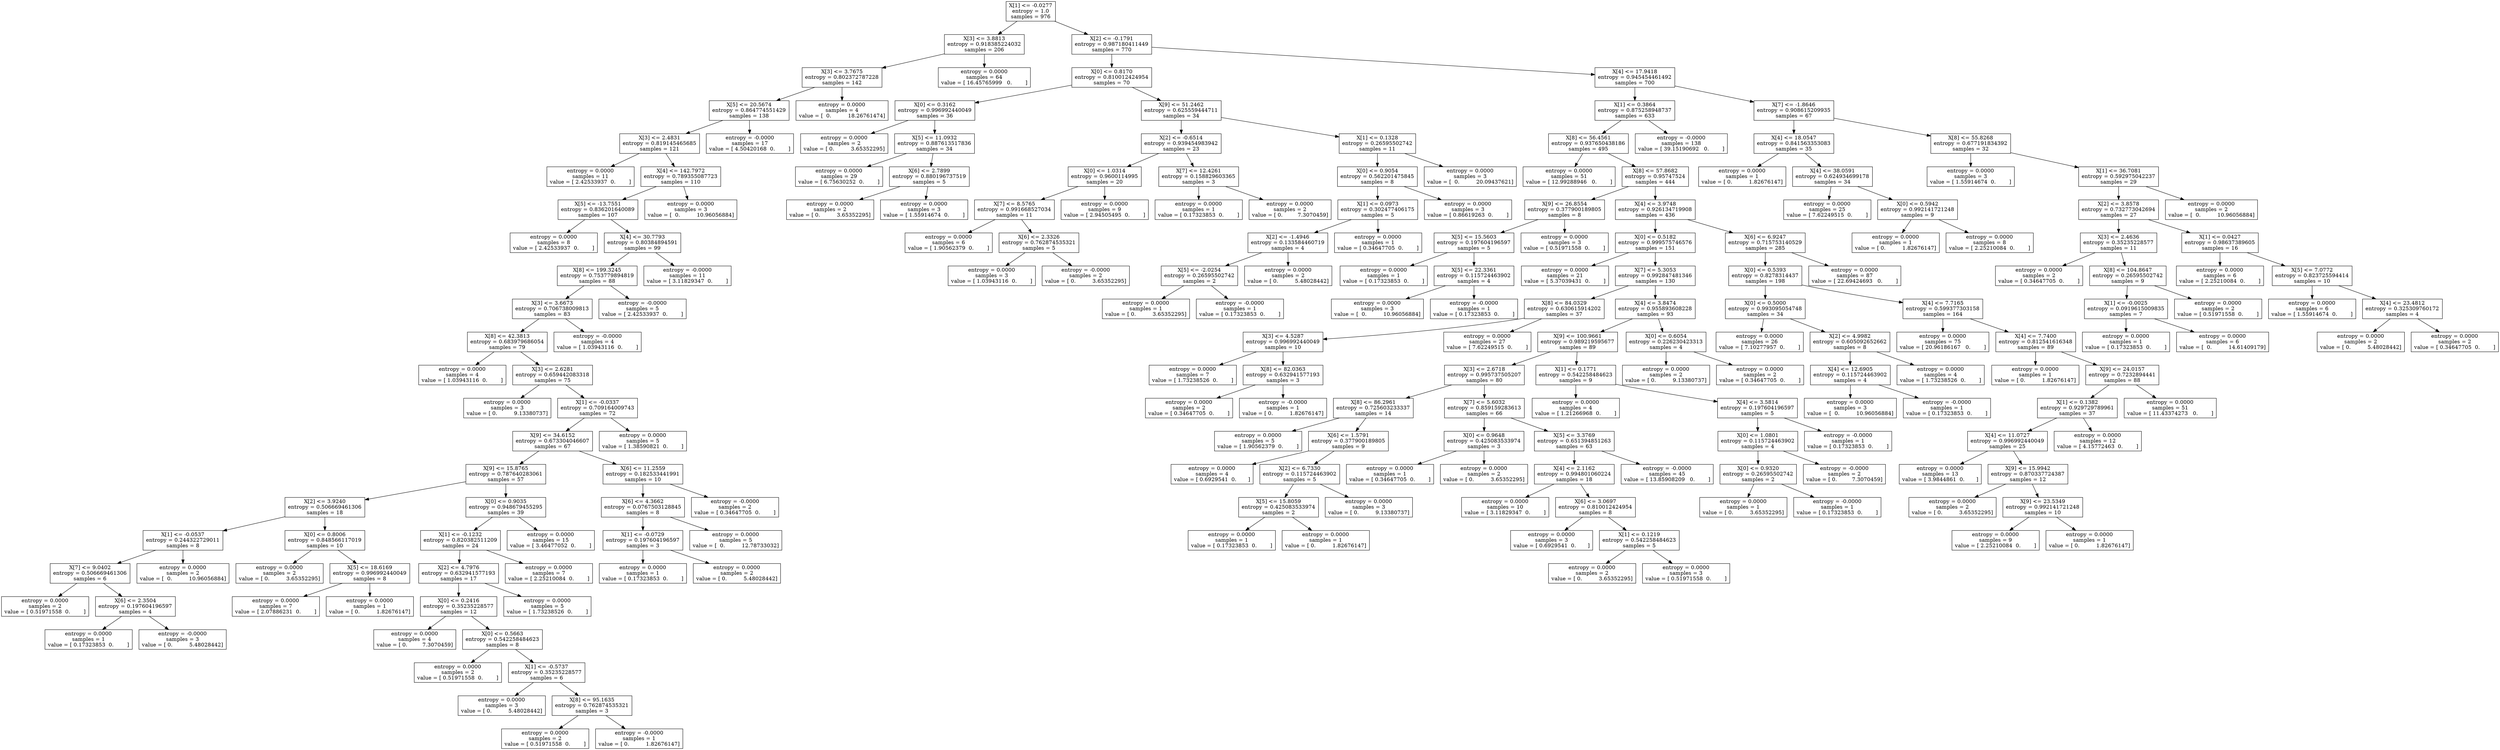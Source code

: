 digraph Tree {
0 [label="X[1] <= -0.0277\nentropy = 1.0\nsamples = 976", shape="box"] ;
1 [label="X[3] <= 3.8813\nentropy = 0.918385224032\nsamples = 206", shape="box"] ;
0 -> 1 ;
2 [label="X[3] <= 3.7675\nentropy = 0.802372787228\nsamples = 142", shape="box"] ;
1 -> 2 ;
3 [label="X[5] <= 20.5674\nentropy = 0.864774551429\nsamples = 138", shape="box"] ;
2 -> 3 ;
4 [label="X[3] <= 2.4831\nentropy = 0.819145465685\nsamples = 121", shape="box"] ;
3 -> 4 ;
5 [label="entropy = 0.0000\nsamples = 11\nvalue = [ 2.42533937  0.        ]", shape="box"] ;
4 -> 5 ;
6 [label="X[4] <= 142.7972\nentropy = 0.789355087723\nsamples = 110", shape="box"] ;
4 -> 6 ;
7 [label="X[5] <= -13.7551\nentropy = 0.836201640089\nsamples = 107", shape="box"] ;
6 -> 7 ;
8 [label="entropy = 0.0000\nsamples = 8\nvalue = [ 2.42533937  0.        ]", shape="box"] ;
7 -> 8 ;
9 [label="X[4] <= 30.7793\nentropy = 0.80384894591\nsamples = 99", shape="box"] ;
7 -> 9 ;
10 [label="X[8] <= 199.3245\nentropy = 0.753779894819\nsamples = 88", shape="box"] ;
9 -> 10 ;
11 [label="X[3] <= 3.6673\nentropy = 0.706738009813\nsamples = 83", shape="box"] ;
10 -> 11 ;
12 [label="X[8] <= 42.3813\nentropy = 0.683979686054\nsamples = 79", shape="box"] ;
11 -> 12 ;
13 [label="entropy = 0.0000\nsamples = 4\nvalue = [ 1.03943116  0.        ]", shape="box"] ;
12 -> 13 ;
14 [label="X[3] <= 2.6281\nentropy = 0.659442083318\nsamples = 75", shape="box"] ;
12 -> 14 ;
15 [label="entropy = 0.0000\nsamples = 3\nvalue = [ 0.          9.13380737]", shape="box"] ;
14 -> 15 ;
16 [label="X[1] <= -0.0337\nentropy = 0.709164009743\nsamples = 72", shape="box"] ;
14 -> 16 ;
17 [label="X[9] <= 34.6152\nentropy = 0.673304046607\nsamples = 67", shape="box"] ;
16 -> 17 ;
18 [label="X[9] <= 15.8765\nentropy = 0.787640283061\nsamples = 57", shape="box"] ;
17 -> 18 ;
19 [label="X[2] <= 3.9240\nentropy = 0.506669461306\nsamples = 18", shape="box"] ;
18 -> 19 ;
20 [label="X[1] <= -0.0537\nentropy = 0.244322729011\nsamples = 8", shape="box"] ;
19 -> 20 ;
21 [label="X[7] <= 9.0402\nentropy = 0.506669461306\nsamples = 6", shape="box"] ;
20 -> 21 ;
22 [label="entropy = 0.0000\nsamples = 2\nvalue = [ 0.51971558  0.        ]", shape="box"] ;
21 -> 22 ;
23 [label="X[6] <= 2.3504\nentropy = 0.197604196597\nsamples = 4", shape="box"] ;
21 -> 23 ;
24 [label="entropy = 0.0000\nsamples = 1\nvalue = [ 0.17323853  0.        ]", shape="box"] ;
23 -> 24 ;
25 [label="entropy = -0.0000\nsamples = 3\nvalue = [ 0.          5.48028442]", shape="box"] ;
23 -> 25 ;
26 [label="entropy = 0.0000\nsamples = 2\nvalue = [  0.          10.96056884]", shape="box"] ;
20 -> 26 ;
27 [label="X[0] <= 0.8006\nentropy = 0.848566117019\nsamples = 10", shape="box"] ;
19 -> 27 ;
28 [label="entropy = 0.0000\nsamples = 2\nvalue = [ 0.          3.65352295]", shape="box"] ;
27 -> 28 ;
29 [label="X[5] <= 18.6169\nentropy = 0.996992440049\nsamples = 8", shape="box"] ;
27 -> 29 ;
30 [label="entropy = 0.0000\nsamples = 7\nvalue = [ 2.07886231  0.        ]", shape="box"] ;
29 -> 30 ;
31 [label="entropy = 0.0000\nsamples = 1\nvalue = [ 0.          1.82676147]", shape="box"] ;
29 -> 31 ;
32 [label="X[0] <= 0.9035\nentropy = 0.948679455295\nsamples = 39", shape="box"] ;
18 -> 32 ;
33 [label="X[1] <= -0.1232\nentropy = 0.820382511209\nsamples = 24", shape="box"] ;
32 -> 33 ;
34 [label="X[2] <= 4.7976\nentropy = 0.632941577193\nsamples = 17", shape="box"] ;
33 -> 34 ;
35 [label="X[0] <= 0.2416\nentropy = 0.35235228577\nsamples = 12", shape="box"] ;
34 -> 35 ;
36 [label="entropy = 0.0000\nsamples = 4\nvalue = [ 0.         7.3070459]", shape="box"] ;
35 -> 36 ;
37 [label="X[0] <= 0.5663\nentropy = 0.542258484623\nsamples = 8", shape="box"] ;
35 -> 37 ;
38 [label="entropy = 0.0000\nsamples = 2\nvalue = [ 0.51971558  0.        ]", shape="box"] ;
37 -> 38 ;
39 [label="X[1] <= -0.5737\nentropy = 0.35235228577\nsamples = 6", shape="box"] ;
37 -> 39 ;
40 [label="entropy = 0.0000\nsamples = 3\nvalue = [ 0.          5.48028442]", shape="box"] ;
39 -> 40 ;
41 [label="X[8] <= 95.1635\nentropy = 0.762874535321\nsamples = 3", shape="box"] ;
39 -> 41 ;
42 [label="entropy = 0.0000\nsamples = 2\nvalue = [ 0.51971558  0.        ]", shape="box"] ;
41 -> 42 ;
43 [label="entropy = -0.0000\nsamples = 1\nvalue = [ 0.          1.82676147]", shape="box"] ;
41 -> 43 ;
44 [label="entropy = 0.0000\nsamples = 5\nvalue = [ 1.73238526  0.        ]", shape="box"] ;
34 -> 44 ;
45 [label="entropy = 0.0000\nsamples = 7\nvalue = [ 2.25210084  0.        ]", shape="box"] ;
33 -> 45 ;
46 [label="entropy = 0.0000\nsamples = 15\nvalue = [ 3.46477052  0.        ]", shape="box"] ;
32 -> 46 ;
47 [label="X[6] <= 11.2559\nentropy = 0.182533441991\nsamples = 10", shape="box"] ;
17 -> 47 ;
48 [label="X[6] <= 4.3662\nentropy = 0.0767503128845\nsamples = 8", shape="box"] ;
47 -> 48 ;
49 [label="X[1] <= -0.0729\nentropy = 0.197604196597\nsamples = 3", shape="box"] ;
48 -> 49 ;
50 [label="entropy = 0.0000\nsamples = 1\nvalue = [ 0.17323853  0.        ]", shape="box"] ;
49 -> 50 ;
51 [label="entropy = 0.0000\nsamples = 2\nvalue = [ 0.          5.48028442]", shape="box"] ;
49 -> 51 ;
52 [label="entropy = 0.0000\nsamples = 5\nvalue = [  0.          12.78733032]", shape="box"] ;
48 -> 52 ;
53 [label="entropy = -0.0000\nsamples = 2\nvalue = [ 0.34647705  0.        ]", shape="box"] ;
47 -> 53 ;
54 [label="entropy = 0.0000\nsamples = 5\nvalue = [ 1.38590821  0.        ]", shape="box"] ;
16 -> 54 ;
55 [label="entropy = -0.0000\nsamples = 4\nvalue = [ 1.03943116  0.        ]", shape="box"] ;
11 -> 55 ;
56 [label="entropy = -0.0000\nsamples = 5\nvalue = [ 2.42533937  0.        ]", shape="box"] ;
10 -> 56 ;
57 [label="entropy = -0.0000\nsamples = 11\nvalue = [ 3.11829347  0.        ]", shape="box"] ;
9 -> 57 ;
58 [label="entropy = 0.0000\nsamples = 3\nvalue = [  0.          10.96056884]", shape="box"] ;
6 -> 58 ;
59 [label="entropy = -0.0000\nsamples = 17\nvalue = [ 4.50420168  0.        ]", shape="box"] ;
3 -> 59 ;
60 [label="entropy = 0.0000\nsamples = 4\nvalue = [  0.          18.26761474]", shape="box"] ;
2 -> 60 ;
61 [label="entropy = 0.0000\nsamples = 64\nvalue = [ 16.45765999   0.        ]", shape="box"] ;
1 -> 61 ;
62 [label="X[2] <= -0.1791\nentropy = 0.987180411449\nsamples = 770", shape="box"] ;
0 -> 62 ;
63 [label="X[0] <= 0.8170\nentropy = 0.810012424954\nsamples = 70", shape="box"] ;
62 -> 63 ;
64 [label="X[0] <= 0.3162\nentropy = 0.996992440049\nsamples = 36", shape="box"] ;
63 -> 64 ;
65 [label="entropy = 0.0000\nsamples = 2\nvalue = [ 0.          3.65352295]", shape="box"] ;
64 -> 65 ;
66 [label="X[5] <= 11.0932\nentropy = 0.887613517836\nsamples = 34", shape="box"] ;
64 -> 66 ;
67 [label="entropy = 0.0000\nsamples = 29\nvalue = [ 6.75630252  0.        ]", shape="box"] ;
66 -> 67 ;
68 [label="X[6] <= 2.7899\nentropy = 0.880196737519\nsamples = 5", shape="box"] ;
66 -> 68 ;
69 [label="entropy = 0.0000\nsamples = 2\nvalue = [ 0.          3.65352295]", shape="box"] ;
68 -> 69 ;
70 [label="entropy = 0.0000\nsamples = 3\nvalue = [ 1.55914674  0.        ]", shape="box"] ;
68 -> 70 ;
71 [label="X[9] <= 51.2462\nentropy = 0.625559444711\nsamples = 34", shape="box"] ;
63 -> 71 ;
72 [label="X[2] <= -0.6514\nentropy = 0.939454983942\nsamples = 23", shape="box"] ;
71 -> 72 ;
73 [label="X[0] <= 1.0314\nentropy = 0.9600114995\nsamples = 20", shape="box"] ;
72 -> 73 ;
74 [label="X[7] <= 8.5765\nentropy = 0.991668527034\nsamples = 11", shape="box"] ;
73 -> 74 ;
75 [label="entropy = 0.0000\nsamples = 6\nvalue = [ 1.90562379  0.        ]", shape="box"] ;
74 -> 75 ;
76 [label="X[6] <= 2.3326\nentropy = 0.762874535321\nsamples = 5", shape="box"] ;
74 -> 76 ;
77 [label="entropy = 0.0000\nsamples = 3\nvalue = [ 1.03943116  0.        ]", shape="box"] ;
76 -> 77 ;
78 [label="entropy = -0.0000\nsamples = 2\nvalue = [ 0.          3.65352295]", shape="box"] ;
76 -> 78 ;
79 [label="entropy = 0.0000\nsamples = 9\nvalue = [ 2.94505495  0.        ]", shape="box"] ;
73 -> 79 ;
80 [label="X[7] <= 12.4261\nentropy = 0.158829603365\nsamples = 3", shape="box"] ;
72 -> 80 ;
81 [label="entropy = 0.0000\nsamples = 1\nvalue = [ 0.17323853  0.        ]", shape="box"] ;
80 -> 81 ;
82 [label="entropy = 0.0000\nsamples = 2\nvalue = [ 0.         7.3070459]", shape="box"] ;
80 -> 82 ;
83 [label="X[1] <= 0.1328\nentropy = 0.26595502742\nsamples = 11", shape="box"] ;
71 -> 83 ;
84 [label="X[0] <= 0.9054\nentropy = 0.562201475845\nsamples = 8", shape="box"] ;
83 -> 84 ;
85 [label="X[1] <= 0.0973\nentropy = 0.302477406175\nsamples = 5", shape="box"] ;
84 -> 85 ;
86 [label="X[2] <= -1.4946\nentropy = 0.133584460719\nsamples = 4", shape="box"] ;
85 -> 86 ;
87 [label="X[5] <= -2.0254\nentropy = 0.26595502742\nsamples = 2", shape="box"] ;
86 -> 87 ;
88 [label="entropy = 0.0000\nsamples = 1\nvalue = [ 0.          3.65352295]", shape="box"] ;
87 -> 88 ;
89 [label="entropy = -0.0000\nsamples = 1\nvalue = [ 0.17323853  0.        ]", shape="box"] ;
87 -> 89 ;
90 [label="entropy = 0.0000\nsamples = 2\nvalue = [ 0.          5.48028442]", shape="box"] ;
86 -> 90 ;
91 [label="entropy = 0.0000\nsamples = 1\nvalue = [ 0.34647705  0.        ]", shape="box"] ;
85 -> 91 ;
92 [label="entropy = 0.0000\nsamples = 3\nvalue = [ 0.86619263  0.        ]", shape="box"] ;
84 -> 92 ;
93 [label="entropy = 0.0000\nsamples = 3\nvalue = [  0.          20.09437621]", shape="box"] ;
83 -> 93 ;
94 [label="X[4] <= 17.9418\nentropy = 0.945454461492\nsamples = 700", shape="box"] ;
62 -> 94 ;
95 [label="X[1] <= 0.3864\nentropy = 0.875258948737\nsamples = 633", shape="box"] ;
94 -> 95 ;
96 [label="X[8] <= 56.4561\nentropy = 0.937650438186\nsamples = 495", shape="box"] ;
95 -> 96 ;
97 [label="entropy = 0.0000\nsamples = 51\nvalue = [ 12.99288946   0.        ]", shape="box"] ;
96 -> 97 ;
98 [label="X[8] <= 57.8682\nentropy = 0.95747524\nsamples = 444", shape="box"] ;
96 -> 98 ;
99 [label="X[9] <= 26.8554\nentropy = 0.377900189805\nsamples = 8", shape="box"] ;
98 -> 99 ;
100 [label="X[5] <= 15.5603\nentropy = 0.197604196597\nsamples = 5", shape="box"] ;
99 -> 100 ;
101 [label="entropy = 0.0000\nsamples = 1\nvalue = [ 0.17323853  0.        ]", shape="box"] ;
100 -> 101 ;
102 [label="X[5] <= 22.3361\nentropy = 0.115724463902\nsamples = 4", shape="box"] ;
100 -> 102 ;
103 [label="entropy = 0.0000\nsamples = 3\nvalue = [  0.          10.96056884]", shape="box"] ;
102 -> 103 ;
104 [label="entropy = -0.0000\nsamples = 1\nvalue = [ 0.17323853  0.        ]", shape="box"] ;
102 -> 104 ;
105 [label="entropy = 0.0000\nsamples = 3\nvalue = [ 0.51971558  0.        ]", shape="box"] ;
99 -> 105 ;
106 [label="X[4] <= 3.9748\nentropy = 0.926134719908\nsamples = 436", shape="box"] ;
98 -> 106 ;
107 [label="X[0] <= 0.5182\nentropy = 0.999575746576\nsamples = 151", shape="box"] ;
106 -> 107 ;
108 [label="entropy = 0.0000\nsamples = 21\nvalue = [ 5.37039431  0.        ]", shape="box"] ;
107 -> 108 ;
109 [label="X[7] <= 5.3053\nentropy = 0.992847481346\nsamples = 130", shape="box"] ;
107 -> 109 ;
110 [label="X[8] <= 84.0329\nentropy = 0.630615914202\nsamples = 37", shape="box"] ;
109 -> 110 ;
111 [label="X[3] <= 4.5287\nentropy = 0.996992440049\nsamples = 10", shape="box"] ;
110 -> 111 ;
112 [label="entropy = 0.0000\nsamples = 7\nvalue = [ 1.73238526  0.        ]", shape="box"] ;
111 -> 112 ;
113 [label="X[8] <= 82.0363\nentropy = 0.632941577193\nsamples = 3", shape="box"] ;
111 -> 113 ;
114 [label="entropy = 0.0000\nsamples = 2\nvalue = [ 0.34647705  0.        ]", shape="box"] ;
113 -> 114 ;
115 [label="entropy = -0.0000\nsamples = 1\nvalue = [ 0.          1.82676147]", shape="box"] ;
113 -> 115 ;
116 [label="entropy = 0.0000\nsamples = 27\nvalue = [ 7.62249515  0.        ]", shape="box"] ;
110 -> 116 ;
117 [label="X[4] <= 3.8474\nentropy = 0.955893608228\nsamples = 93", shape="box"] ;
109 -> 117 ;
118 [label="X[9] <= 100.9661\nentropy = 0.989219595677\nsamples = 89", shape="box"] ;
117 -> 118 ;
119 [label="X[3] <= 2.6718\nentropy = 0.995737505207\nsamples = 80", shape="box"] ;
118 -> 119 ;
120 [label="X[8] <= 86.2961\nentropy = 0.725603233337\nsamples = 14", shape="box"] ;
119 -> 120 ;
121 [label="entropy = 0.0000\nsamples = 5\nvalue = [ 1.90562379  0.        ]", shape="box"] ;
120 -> 121 ;
122 [label="X[6] <= 1.5791\nentropy = 0.377900189805\nsamples = 9", shape="box"] ;
120 -> 122 ;
123 [label="entropy = 0.0000\nsamples = 4\nvalue = [ 0.6929541  0.       ]", shape="box"] ;
122 -> 123 ;
124 [label="X[2] <= 6.7330\nentropy = 0.115724463902\nsamples = 5", shape="box"] ;
122 -> 124 ;
125 [label="X[5] <= 15.8059\nentropy = 0.425083533974\nsamples = 2", shape="box"] ;
124 -> 125 ;
126 [label="entropy = 0.0000\nsamples = 1\nvalue = [ 0.17323853  0.        ]", shape="box"] ;
125 -> 126 ;
127 [label="entropy = 0.0000\nsamples = 1\nvalue = [ 0.          1.82676147]", shape="box"] ;
125 -> 127 ;
128 [label="entropy = 0.0000\nsamples = 3\nvalue = [ 0.          9.13380737]", shape="box"] ;
124 -> 128 ;
129 [label="X[7] <= 5.6032\nentropy = 0.859159283613\nsamples = 66", shape="box"] ;
119 -> 129 ;
130 [label="X[0] <= 0.9648\nentropy = 0.425083533974\nsamples = 3", shape="box"] ;
129 -> 130 ;
131 [label="entropy = 0.0000\nsamples = 1\nvalue = [ 0.34647705  0.        ]", shape="box"] ;
130 -> 131 ;
132 [label="entropy = 0.0000\nsamples = 2\nvalue = [ 0.          3.65352295]", shape="box"] ;
130 -> 132 ;
133 [label="X[5] <= 3.3769\nentropy = 0.651394851263\nsamples = 63", shape="box"] ;
129 -> 133 ;
134 [label="X[4] <= 2.1162\nentropy = 0.994801060224\nsamples = 18", shape="box"] ;
133 -> 134 ;
135 [label="entropy = 0.0000\nsamples = 10\nvalue = [ 3.11829347  0.        ]", shape="box"] ;
134 -> 135 ;
136 [label="X[6] <= 3.0697\nentropy = 0.810012424954\nsamples = 8", shape="box"] ;
134 -> 136 ;
137 [label="entropy = 0.0000\nsamples = 3\nvalue = [ 0.6929541  0.       ]", shape="box"] ;
136 -> 137 ;
138 [label="X[1] <= 0.1219\nentropy = 0.542258484623\nsamples = 5", shape="box"] ;
136 -> 138 ;
139 [label="entropy = 0.0000\nsamples = 2\nvalue = [ 0.          3.65352295]", shape="box"] ;
138 -> 139 ;
140 [label="entropy = 0.0000\nsamples = 3\nvalue = [ 0.51971558  0.        ]", shape="box"] ;
138 -> 140 ;
141 [label="entropy = -0.0000\nsamples = 45\nvalue = [ 13.85908209   0.        ]", shape="box"] ;
133 -> 141 ;
142 [label="X[1] <= 0.1771\nentropy = 0.542258484623\nsamples = 9", shape="box"] ;
118 -> 142 ;
143 [label="entropy = 0.0000\nsamples = 4\nvalue = [ 1.21266968  0.        ]", shape="box"] ;
142 -> 143 ;
144 [label="X[4] <= 3.5814\nentropy = 0.197604196597\nsamples = 5", shape="box"] ;
142 -> 144 ;
145 [label="X[0] <= 1.0801\nentropy = 0.115724463902\nsamples = 4", shape="box"] ;
144 -> 145 ;
146 [label="X[0] <= 0.9320\nentropy = 0.26595502742\nsamples = 2", shape="box"] ;
145 -> 146 ;
147 [label="entropy = 0.0000\nsamples = 1\nvalue = [ 0.          3.65352295]", shape="box"] ;
146 -> 147 ;
148 [label="entropy = -0.0000\nsamples = 1\nvalue = [ 0.17323853  0.        ]", shape="box"] ;
146 -> 148 ;
149 [label="entropy = -0.0000\nsamples = 2\nvalue = [ 0.         7.3070459]", shape="box"] ;
145 -> 149 ;
150 [label="entropy = -0.0000\nsamples = 1\nvalue = [ 0.17323853  0.        ]", shape="box"] ;
144 -> 150 ;
151 [label="X[0] <= 0.6054\nentropy = 0.226230423313\nsamples = 4", shape="box"] ;
117 -> 151 ;
152 [label="entropy = 0.0000\nsamples = 2\nvalue = [ 0.          9.13380737]", shape="box"] ;
151 -> 152 ;
153 [label="entropy = 0.0000\nsamples = 2\nvalue = [ 0.34647705  0.        ]", shape="box"] ;
151 -> 153 ;
154 [label="X[6] <= 6.9247\nentropy = 0.715753140529\nsamples = 285", shape="box"] ;
106 -> 154 ;
155 [label="X[0] <= 0.5393\nentropy = 0.8278314437\nsamples = 198", shape="box"] ;
154 -> 155 ;
156 [label="X[0] <= 0.5000\nentropy = 0.993095054748\nsamples = 34", shape="box"] ;
155 -> 156 ;
157 [label="entropy = 0.0000\nsamples = 26\nvalue = [ 7.10277957  0.        ]", shape="box"] ;
156 -> 157 ;
158 [label="X[2] <= 4.9982\nentropy = 0.605092652662\nsamples = 8", shape="box"] ;
156 -> 158 ;
159 [label="X[4] <= 12.6905\nentropy = 0.115724463902\nsamples = 4", shape="box"] ;
158 -> 159 ;
160 [label="entropy = 0.0000\nsamples = 3\nvalue = [  0.          10.96056884]", shape="box"] ;
159 -> 160 ;
161 [label="entropy = -0.0000\nsamples = 1\nvalue = [ 0.17323853  0.        ]", shape="box"] ;
159 -> 161 ;
162 [label="entropy = 0.0000\nsamples = 4\nvalue = [ 1.73238526  0.        ]", shape="box"] ;
158 -> 162 ;
163 [label="X[4] <= 7.7165\nentropy = 0.599377303158\nsamples = 164", shape="box"] ;
155 -> 163 ;
164 [label="entropy = 0.0000\nsamples = 75\nvalue = [ 20.96186167   0.        ]", shape="box"] ;
163 -> 164 ;
165 [label="X[4] <= 7.7400\nentropy = 0.812541616348\nsamples = 89", shape="box"] ;
163 -> 165 ;
166 [label="entropy = 0.0000\nsamples = 1\nvalue = [ 0.          1.82676147]", shape="box"] ;
165 -> 166 ;
167 [label="X[9] <= 24.0157\nentropy = 0.7232894441\nsamples = 88", shape="box"] ;
165 -> 167 ;
168 [label="X[1] <= 0.1382\nentropy = 0.929729789961\nsamples = 37", shape="box"] ;
167 -> 168 ;
169 [label="X[4] <= 11.0727\nentropy = 0.996992440049\nsamples = 25", shape="box"] ;
168 -> 169 ;
170 [label="entropy = 0.0000\nsamples = 13\nvalue = [ 3.9844861  0.       ]", shape="box"] ;
169 -> 170 ;
171 [label="X[9] <= 15.9942\nentropy = 0.870337724387\nsamples = 12", shape="box"] ;
169 -> 171 ;
172 [label="entropy = 0.0000\nsamples = 2\nvalue = [ 0.          3.65352295]", shape="box"] ;
171 -> 172 ;
173 [label="X[9] <= 23.5349\nentropy = 0.992141721248\nsamples = 10", shape="box"] ;
171 -> 173 ;
174 [label="entropy = 0.0000\nsamples = 9\nvalue = [ 2.25210084  0.        ]", shape="box"] ;
173 -> 174 ;
175 [label="entropy = 0.0000\nsamples = 1\nvalue = [ 0.          1.82676147]", shape="box"] ;
173 -> 175 ;
176 [label="entropy = 0.0000\nsamples = 12\nvalue = [ 4.15772463  0.        ]", shape="box"] ;
168 -> 176 ;
177 [label="entropy = 0.0000\nsamples = 51\nvalue = [ 11.43374273   0.        ]", shape="box"] ;
167 -> 177 ;
178 [label="entropy = 0.0000\nsamples = 87\nvalue = [ 22.69424693   0.        ]", shape="box"] ;
154 -> 178 ;
179 [label="entropy = -0.0000\nsamples = 138\nvalue = [ 39.15190692   0.        ]", shape="box"] ;
95 -> 179 ;
180 [label="X[7] <= -1.8646\nentropy = 0.908615209935\nsamples = 67", shape="box"] ;
94 -> 180 ;
181 [label="X[4] <= 18.0547\nentropy = 0.841563353083\nsamples = 35", shape="box"] ;
180 -> 181 ;
182 [label="entropy = 0.0000\nsamples = 1\nvalue = [ 0.          1.82676147]", shape="box"] ;
181 -> 182 ;
183 [label="X[4] <= 38.0591\nentropy = 0.624934699178\nsamples = 34", shape="box"] ;
181 -> 183 ;
184 [label="entropy = 0.0000\nsamples = 25\nvalue = [ 7.62249515  0.        ]", shape="box"] ;
183 -> 184 ;
185 [label="X[0] <= 0.5942\nentropy = 0.992141721248\nsamples = 9", shape="box"] ;
183 -> 185 ;
186 [label="entropy = 0.0000\nsamples = 1\nvalue = [ 0.          1.82676147]", shape="box"] ;
185 -> 186 ;
187 [label="entropy = 0.0000\nsamples = 8\nvalue = [ 2.25210084  0.        ]", shape="box"] ;
185 -> 187 ;
188 [label="X[8] <= 55.8268\nentropy = 0.677191834392\nsamples = 32", shape="box"] ;
180 -> 188 ;
189 [label="entropy = 0.0000\nsamples = 3\nvalue = [ 1.55914674  0.        ]", shape="box"] ;
188 -> 189 ;
190 [label="X[1] <= 36.7081\nentropy = 0.592975042237\nsamples = 29", shape="box"] ;
188 -> 190 ;
191 [label="X[2] <= 3.8578\nentropy = 0.732773042694\nsamples = 27", shape="box"] ;
190 -> 191 ;
192 [label="X[3] <= 2.4636\nentropy = 0.35235228577\nsamples = 11", shape="box"] ;
191 -> 192 ;
193 [label="entropy = 0.0000\nsamples = 2\nvalue = [ 0.34647705  0.        ]", shape="box"] ;
192 -> 193 ;
194 [label="X[8] <= 104.8647\nentropy = 0.26595502742\nsamples = 9", shape="box"] ;
192 -> 194 ;
195 [label="X[1] <= -0.0025\nentropy = 0.0919615009835\nsamples = 7", shape="box"] ;
194 -> 195 ;
196 [label="entropy = 0.0000\nsamples = 1\nvalue = [ 0.17323853  0.        ]", shape="box"] ;
195 -> 196 ;
197 [label="entropy = 0.0000\nsamples = 6\nvalue = [  0.          14.61409179]", shape="box"] ;
195 -> 197 ;
198 [label="entropy = 0.0000\nsamples = 2\nvalue = [ 0.51971558  0.        ]", shape="box"] ;
194 -> 198 ;
199 [label="X[1] <= 0.0427\nentropy = 0.98637389605\nsamples = 16", shape="box"] ;
191 -> 199 ;
200 [label="entropy = 0.0000\nsamples = 6\nvalue = [ 2.25210084  0.        ]", shape="box"] ;
199 -> 200 ;
201 [label="X[5] <= 7.0772\nentropy = 0.823725594414\nsamples = 10", shape="box"] ;
199 -> 201 ;
202 [label="entropy = 0.0000\nsamples = 6\nvalue = [ 1.55914674  0.        ]", shape="box"] ;
201 -> 202 ;
203 [label="X[4] <= 23.4812\nentropy = 0.325309760172\nsamples = 4", shape="box"] ;
201 -> 203 ;
204 [label="entropy = 0.0000\nsamples = 2\nvalue = [ 0.          5.48028442]", shape="box"] ;
203 -> 204 ;
205 [label="entropy = 0.0000\nsamples = 2\nvalue = [ 0.34647705  0.        ]", shape="box"] ;
203 -> 205 ;
206 [label="entropy = 0.0000\nsamples = 2\nvalue = [  0.          10.96056884]", shape="box"] ;
190 -> 206 ;
}